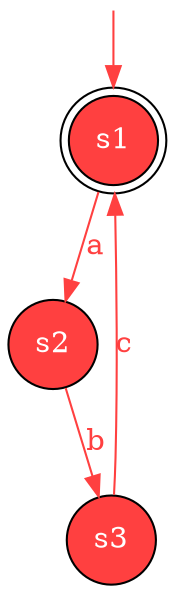 digraph diffautomaton {
	1 [label=<s1> shape="doublecircle" fillcolor="#ff4040" fontcolor="#ffffff" style="filled"];
	2 [label=<s2> shape="circle" fillcolor="#ff4040" fontcolor="#ffffff" style="filled"];
	3 [label=<s3> shape="circle" fillcolor="#ff4040" fontcolor="#ffffff" style="filled"];
	__init1 [label=<> shape="none" width="0" height="0"];
	__init1 -> 1 [color="#ff4040"];
	1 -> 2 [label=<<font color="#ff4040">a</font>> color="#ff4040" id="1-0-2"];
	2 -> 3 [label=<<font color="#ff4040">b</font>> color="#ff4040" id="2-0-3"];
	3 -> 1 [label=<<font color="#ff4040">c</font>> color="#ff4040" id="3-0-1"];
}
